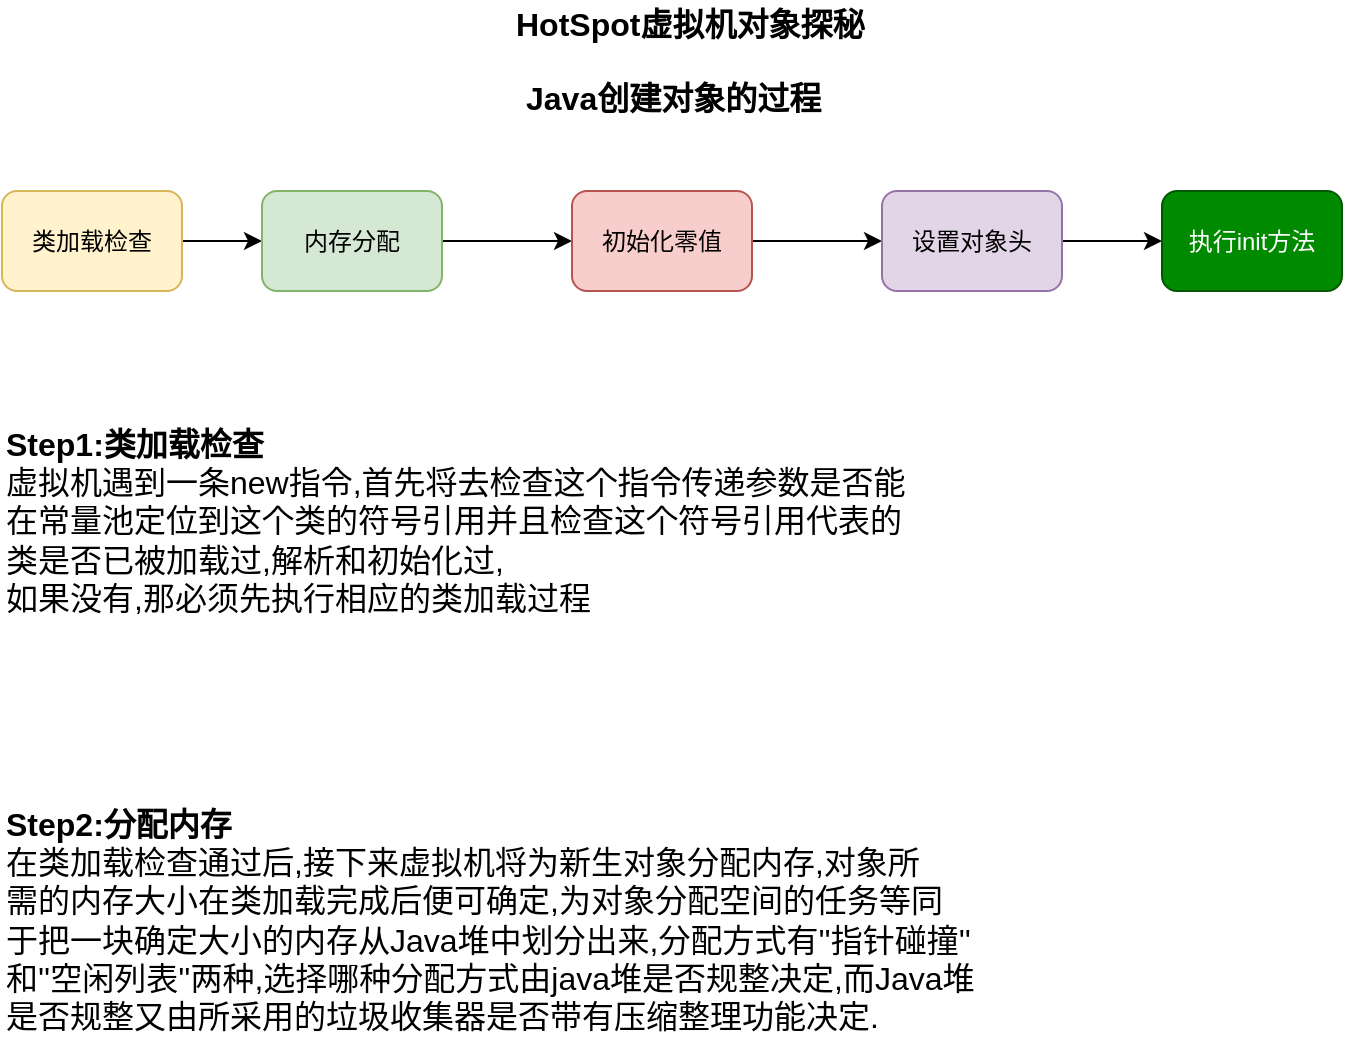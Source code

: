 <mxfile version="10.7.4" type="github"><diagram id="BigZ7SwCWBI1qwG1c5RW" name="java创建对象的过程"><mxGraphModel dx="1010" dy="649" grid="1" gridSize="10" guides="1" tooltips="1" connect="1" arrows="1" fold="1" page="1" pageScale="1" pageWidth="3300" pageHeight="4681" math="0" shadow="0"><root><mxCell id="0"/><mxCell id="1" parent="0"/><mxCell id="L7tYQNl-EvukudTt4U_1-1" value="&lt;span style=&quot;font-size: 16px;&quot;&gt;HotSpot虚拟机对象探秘&lt;/span&gt;" style="text;html=1;resizable=0;points=[];autosize=1;align=left;verticalAlign=top;spacingTop=-4;fontStyle=1;fontSize=16;" parent="1" vertex="1"><mxGeometry x="415" y="340" width="150" height="20" as="geometry"/></mxCell><mxCell id="L7tYQNl-EvukudTt4U_1-2" value="&lt;b style=&quot;font-size: 16px;&quot;&gt;Java创建对象的过程&lt;/b&gt;" style="text;html=1;resizable=0;points=[];autosize=1;align=left;verticalAlign=top;spacingTop=-4;fontSize=16;" parent="1" vertex="1"><mxGeometry x="420" y="377" width="130" height="20" as="geometry"/></mxCell><mxCell id="L7tYQNl-EvukudTt4U_1-15" value="" style="edgeStyle=orthogonalEdgeStyle;rounded=0;orthogonalLoop=1;jettySize=auto;html=1;" parent="1" source="L7tYQNl-EvukudTt4U_1-5" target="L7tYQNl-EvukudTt4U_1-14" edge="1"><mxGeometry relative="1" as="geometry"/></mxCell><mxCell id="L7tYQNl-EvukudTt4U_1-5" value="类加载检查" style="rounded=1;whiteSpace=wrap;html=1;labelBackgroundColor=none;fillColor=#fff2cc;strokeColor=#d6b656;" parent="1" vertex="1"><mxGeometry x="160" y="435.5" width="90" height="50" as="geometry"/></mxCell><mxCell id="L7tYQNl-EvukudTt4U_1-17" value="" style="edgeStyle=orthogonalEdgeStyle;rounded=0;orthogonalLoop=1;jettySize=auto;html=1;" parent="1" source="L7tYQNl-EvukudTt4U_1-14" target="L7tYQNl-EvukudTt4U_1-16" edge="1"><mxGeometry relative="1" as="geometry"/></mxCell><mxCell id="L7tYQNl-EvukudTt4U_1-14" value="内存分配" style="rounded=1;whiteSpace=wrap;html=1;fillColor=#d5e8d4;strokeColor=#82b366;" parent="1" vertex="1"><mxGeometry x="290" y="435.5" width="90" height="50" as="geometry"/></mxCell><mxCell id="L7tYQNl-EvukudTt4U_1-19" value="" style="edgeStyle=orthogonalEdgeStyle;rounded=0;orthogonalLoop=1;jettySize=auto;html=1;" parent="1" source="L7tYQNl-EvukudTt4U_1-16" target="L7tYQNl-EvukudTt4U_1-18" edge="1"><mxGeometry relative="1" as="geometry"/></mxCell><mxCell id="L7tYQNl-EvukudTt4U_1-16" value="初始化零值" style="rounded=1;whiteSpace=wrap;html=1;fillColor=#f8cecc;strokeColor=#b85450;" parent="1" vertex="1"><mxGeometry x="445" y="435.5" width="90" height="50" as="geometry"/></mxCell><mxCell id="L7tYQNl-EvukudTt4U_1-21" value="" style="edgeStyle=orthogonalEdgeStyle;rounded=0;orthogonalLoop=1;jettySize=auto;html=1;" parent="1" source="L7tYQNl-EvukudTt4U_1-18" target="L7tYQNl-EvukudTt4U_1-20" edge="1"><mxGeometry relative="1" as="geometry"/></mxCell><mxCell id="L7tYQNl-EvukudTt4U_1-18" value="设置对象头" style="rounded=1;whiteSpace=wrap;html=1;fillColor=#e1d5e7;strokeColor=#9673a6;" parent="1" vertex="1"><mxGeometry x="600" y="435.5" width="90" height="50" as="geometry"/></mxCell><mxCell id="L7tYQNl-EvukudTt4U_1-20" value="执行init方法" style="rounded=1;whiteSpace=wrap;html=1;fillColor=#008a00;strokeColor=#005700;fontColor=#ffffff;" parent="1" vertex="1"><mxGeometry x="740" y="435.5" width="90" height="50" as="geometry"/></mxCell><mxCell id="_-HQXt9OEEeJAA3hx1mr-1" value="&lt;b&gt;Step1:类加载检查&lt;/b&gt;&lt;br&gt;虚拟机遇到一条new指令,首先将去检查这个指令传递参数是否能&lt;br&gt;在常量池定位到这个类的符号引用并且检查这个符号引用代表的&lt;br&gt;类是否已被加载过,解析和初始化过,&lt;br&gt;如果没有,那必须先执行相应的类加载过程&lt;br&gt;" style="text;html=1;resizable=0;points=[];autosize=1;align=left;verticalAlign=top;spacingTop=-4;fontSize=16;" vertex="1" parent="1"><mxGeometry x="160" y="550" width="470" height="90" as="geometry"/></mxCell><mxCell id="_-HQXt9OEEeJAA3hx1mr-2" value="&lt;b&gt;Step2:分配内存&lt;/b&gt;&lt;br&gt;在类加载检查通过后,接下来虚拟机将为新生对象分配内存,对象所&lt;br&gt;需的内存大小在类加载完成后便可确定,为对象分配空间的任务等同&lt;br&gt;于把一块确定大小的内存从Java堆中划分出来,分配方式有''指针碰撞''&lt;br&gt;和''空闲列表''两种,选择哪种分配方式由java堆是否规整决定,而Java堆&lt;br&gt;是否规整又由所采用的垃圾收集器是否带有压缩整理功能决定.&lt;br&gt;" style="text;html=1;resizable=0;points=[];autosize=1;align=left;verticalAlign=top;spacingTop=-4;fontSize=16;rotation=0;" vertex="1" parent="1"><mxGeometry x="160" y="740" width="500" height="110" as="geometry"/></mxCell></root></mxGraphModel></diagram></mxfile>